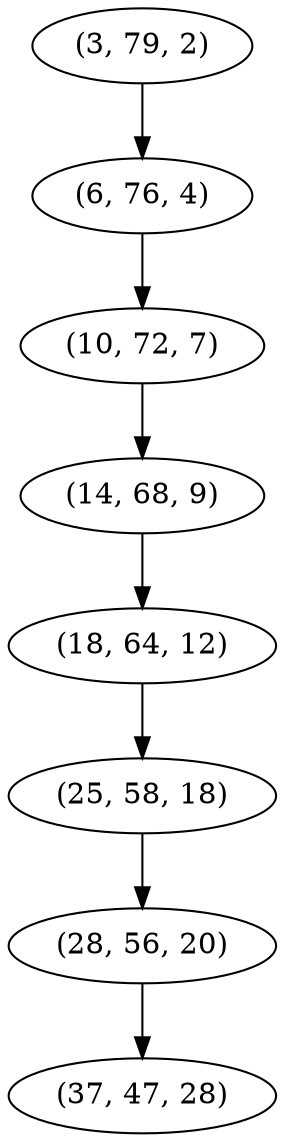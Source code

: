 digraph tree {
    "(3, 79, 2)";
    "(6, 76, 4)";
    "(10, 72, 7)";
    "(14, 68, 9)";
    "(18, 64, 12)";
    "(25, 58, 18)";
    "(28, 56, 20)";
    "(37, 47, 28)";
    "(3, 79, 2)" -> "(6, 76, 4)";
    "(6, 76, 4)" -> "(10, 72, 7)";
    "(10, 72, 7)" -> "(14, 68, 9)";
    "(14, 68, 9)" -> "(18, 64, 12)";
    "(18, 64, 12)" -> "(25, 58, 18)";
    "(25, 58, 18)" -> "(28, 56, 20)";
    "(28, 56, 20)" -> "(37, 47, 28)";
}
